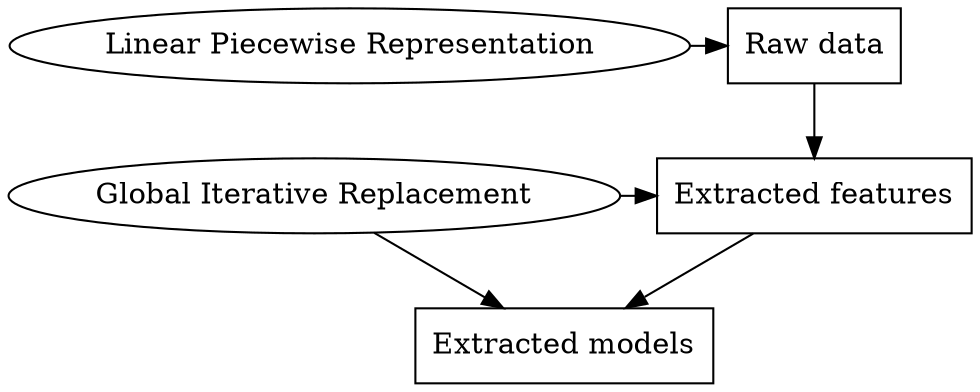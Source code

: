digraph G {
  rankdir = TB
  node [shape = box]
  raw [label = "Raw data"]
  features [label = "Extracted features"]
  models [label = "Extracted models"]

  subgraph methods {
    raw -> features -> models
  }

  node [shape = ellipse]
  PLR [label="Linear Piecewise Representation"]
  PLR -> raw

  GIR [label = "Global Iterative Replacement"]
  GIR -> {features; models}


  { rank = same; PLR; raw }
  { rank = same; GIR; features }
}
